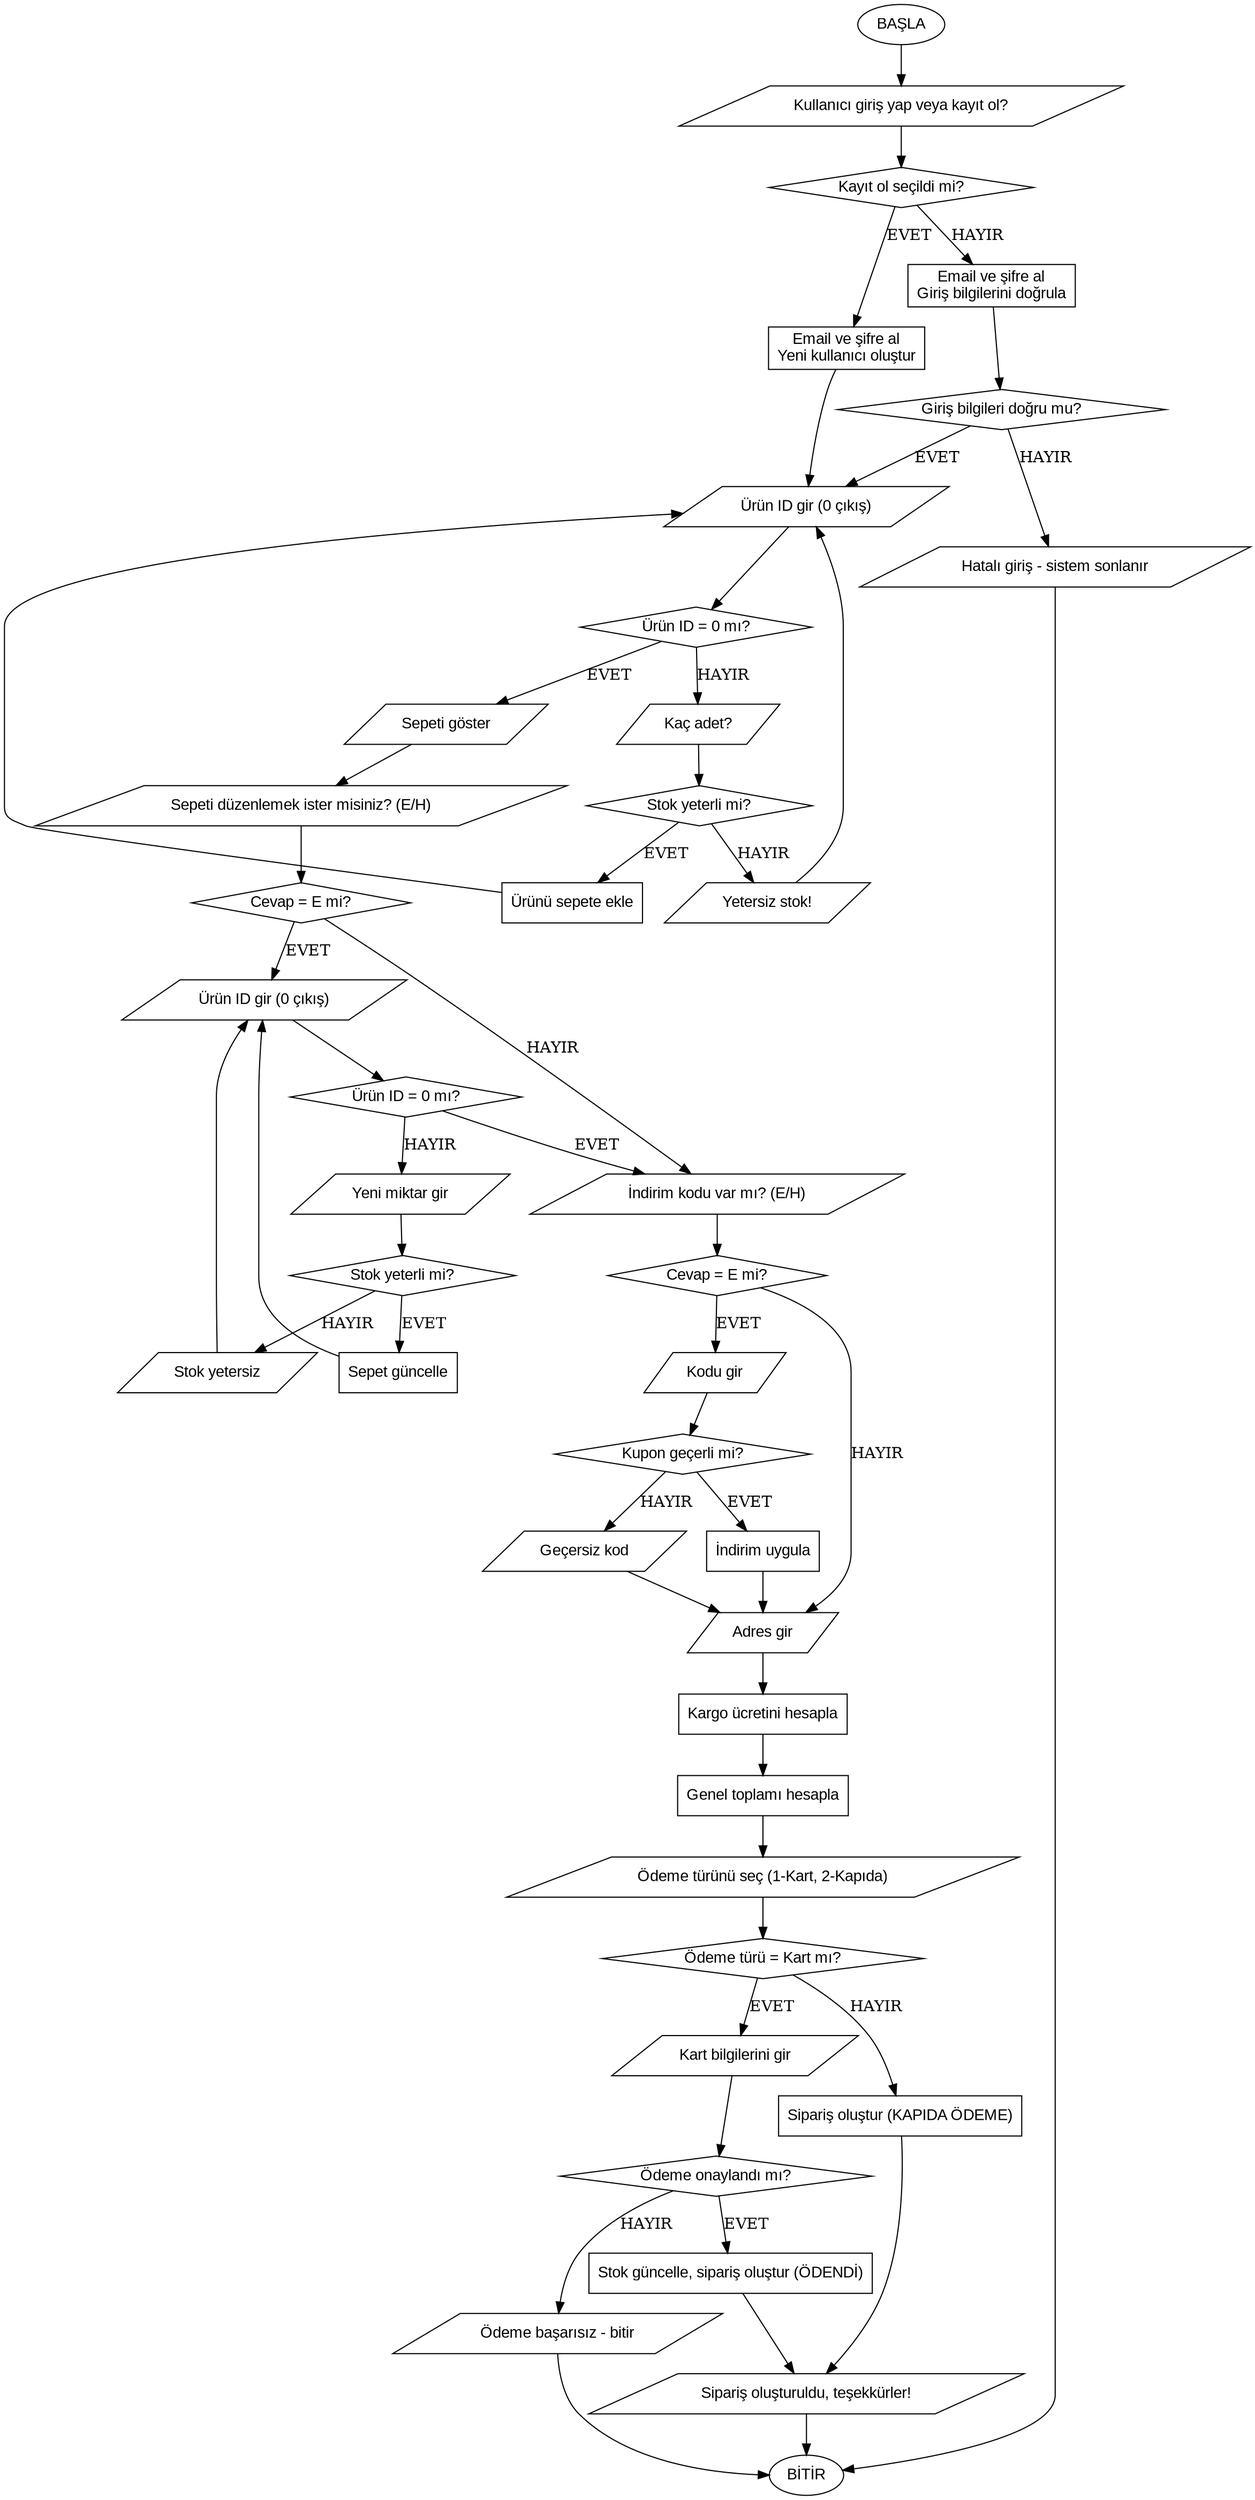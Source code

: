 digraph E_Ticaret {
    rankdir=TB;
    node [fontname="Arial"];

    start [shape=ellipse, label="BAŞLA"];
    login_choice [shape=parallelogram, label="Kullanıcı giriş yap veya kayıt ol?"];
    
    karar_kayit [shape=diamond, label="Kayıt ol seçildi mi?"];
    yeni_kullanici [shape=box, label="Email ve şifre al\nYeni kullanıcı oluştur"];
    giris [shape=box, label="Email ve şifre al\nGiriş bilgilerini doğrula"];
    giris_dogru [shape=diamond, label="Giriş bilgileri doğru mu?"];
    hatali_giris [shape=parallelogram, label="Hatalı giriş - sistem sonlanır"];
    
    urun_sec [shape=parallelogram, label="Ürün ID gir (0 çıkış)"];
    urun_sifir [shape=diamond, label="Ürün ID = 0 mı?"];
    miktar_al [shape=parallelogram, label="Kaç adet?"];
    stok_kontrol [shape=diamond, label="Stok yeterli mi?"];
    urun_ekle [shape=box, label="Ürünü sepete ekle"];
    stok_yetersiz [shape=parallelogram, label="Yetersiz stok!"];
    sepet_goster [shape=parallelogram, label="Sepeti göster"];
    
    sepet_duzenle_sor [shape=parallelogram, label="Sepeti düzenlemek ister misiniz? (E/H)"];
    karar_duzenle [shape=diamond, label="Cevap = E mi?"];
    guncelle_urun [shape=parallelogram, label="Ürün ID gir (0 çıkış)"];
    guncelle_sifir [shape=diamond, label="Ürün ID = 0 mı?"];
    yeni_miktar [shape=parallelogram, label="Yeni miktar gir"];
    stok_guncelle_kontrol [shape=diamond, label="Stok yeterli mi?"];
    sepet_guncelle [shape=box, label="Sepet güncelle"];
    stok_yok2 [shape=parallelogram, label="Stok yetersiz"];
    
    indirim_sor [shape=parallelogram, label="İndirim kodu var mı? (E/H)"];
    karar_indirim [shape=diamond, label="Cevap = E mi?"];
    kod_al [shape=parallelogram, label="Kodu gir"];
    kod_guncel [shape=diamond, label="Kupon geçerli mi?"];
    kod_uygula [shape=box, label="İndirim uygula"];
    kod_gecersiz [shape=parallelogram, label="Geçersiz kod"];
    
    adres_al [shape=parallelogram, label="Adres gir"];
    kargo_hesap [shape=box, label="Kargo ücretini hesapla"];
    toplam_hesap [shape=box, label="Genel toplamı hesapla"];
    odeme_turu [shape=parallelogram, label="Ödeme türünü seç (1-Kart, 2-Kapıda)"];
    karar_odeme [shape=diamond, label="Ödeme türü = Kart mı?"];
    
    kart_bilgi [shape=parallelogram, label="Kart bilgilerini gir"];
    odeme_onay [shape=diamond, label="Ödeme onaylandı mı?"];
    odeme_basarili [shape=box, label="Stok güncelle, sipariş oluştur (ÖDENDİ)"];
    odeme_basarisiz [shape=parallelogram, label="Ödeme başarısız - bitir"];
    
    kapida [shape=box, label="Sipariş oluştur (KAPIDA ÖDEME)"];
    siparis_son [shape=parallelogram, label="Sipariş oluşturuldu, teşekkürler!"];
    end [shape=ellipse, label="BİTİR"];

    // Bağlantılar
    start -> login_choice -> karar_kayit;
    karar_kayit -> yeni_kullanici [label="EVET"];
    karar_kayit -> giris [label="HAYIR"];
    yeni_kullanici -> urun_sec;
    giris -> giris_dogru;
    giris_dogru -> urun_sec [label="EVET"];
    giris_dogru -> hatali_giris [label="HAYIR"];
    hatali_giris -> end;

    // Sepet ekleme döngüsü
    urun_sec -> urun_sifir;
    urun_sifir -> sepet_goster [label="EVET"];
    urun_sifir -> miktar_al [label="HAYIR"];
    miktar_al -> stok_kontrol;
    stok_kontrol -> urun_ekle [label="EVET"];
    stok_kontrol -> stok_yetersiz [label="HAYIR"];
    urun_ekle -> urun_sec;
    stok_yetersiz -> urun_sec;

    // Sepet gösterme ve düzenleme
    sepet_goster -> sepet_duzenle_sor;
    sepet_duzenle_sor -> karar_duzenle;
    karar_duzenle -> guncelle_urun [label="EVET"];
    karar_duzenle -> indirim_sor [label="HAYIR"];
    guncelle_urun -> guncelle_sifir;
    guncelle_sifir -> indirim_sor [label="EVET"];
    guncelle_sifir -> yeni_miktar [label="HAYIR"];
    yeni_miktar -> stok_guncelle_kontrol;
    stok_guncelle_kontrol -> sepet_guncelle [label="EVET"];
    stok_guncelle_kontrol -> stok_yok2 [label="HAYIR"];
    sepet_guncelle -> guncelle_urun;
    stok_yok2 -> guncelle_urun;

    // İndirim kodu
    indirim_sor -> karar_indirim;
    karar_indirim -> kod_al [label="EVET"];
    karar_indirim -> adres_al [label="HAYIR"];
    kod_al -> kod_guncel;
    kod_guncel -> kod_uygula [label="EVET"];
    kod_guncel -> kod_gecersiz [label="HAYIR"];
    kod_uygula -> adres_al;
    kod_gecersiz -> adres_al;

    // Kargo ve ödeme
    adres_al -> kargo_hesap -> toplam_hesap -> odeme_turu -> karar_odeme;
    karar_odeme -> kart_bilgi [label="EVET"];
    karar_odeme -> kapida [label="HAYIR"];
    kart_bilgi -> odeme_onay;
    odeme_onay -> odeme_basarili [label="EVET"];
    odeme_onay -> odeme_basarisiz [label="HAYIR"];
    odeme_basarili -> siparis_son;
    odeme_basarisiz -> end;
    kapida -> siparis_son;
    siparis_son -> end;
}
